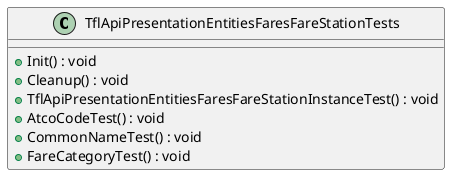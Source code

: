 @startuml
class TflApiPresentationEntitiesFaresFareStationTests {
    + Init() : void
    + Cleanup() : void
    + TflApiPresentationEntitiesFaresFareStationInstanceTest() : void
    + AtcoCodeTest() : void
    + CommonNameTest() : void
    + FareCategoryTest() : void
}
@enduml
